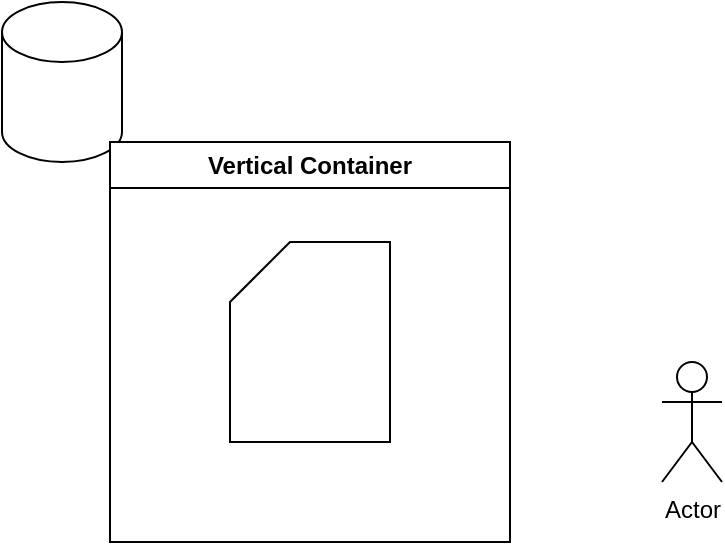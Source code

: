 <mxfile version="26.0.7">
  <diagram name="Página-1" id="zJhYZdx6QAPMmipg2DAe">
    <mxGraphModel dx="1224" dy="650" grid="1" gridSize="10" guides="1" tooltips="1" connect="1" arrows="1" fold="1" page="1" pageScale="1" pageWidth="827" pageHeight="1169" math="0" shadow="0">
      <root>
        <mxCell id="0" />
        <mxCell id="1" parent="0" />
        <mxCell id="rVsBkg8KQ-rNvBP4SJUc-1" value="" style="shape=cylinder3;whiteSpace=wrap;html=1;boundedLbl=1;backgroundOutline=1;size=15;" vertex="1" parent="1">
          <mxGeometry x="160" y="130" width="60" height="80" as="geometry" />
        </mxCell>
        <mxCell id="rVsBkg8KQ-rNvBP4SJUc-3" value="Vertical Container" style="swimlane;whiteSpace=wrap;html=1;" vertex="1" parent="1">
          <mxGeometry x="214" y="200" width="200" height="200" as="geometry" />
        </mxCell>
        <mxCell id="rVsBkg8KQ-rNvBP4SJUc-2" value="" style="shape=card;whiteSpace=wrap;html=1;" vertex="1" parent="rVsBkg8KQ-rNvBP4SJUc-3">
          <mxGeometry x="60" y="50" width="80" height="100" as="geometry" />
        </mxCell>
        <mxCell id="rVsBkg8KQ-rNvBP4SJUc-4" value="Actor" style="shape=umlActor;verticalLabelPosition=bottom;verticalAlign=top;html=1;outlineConnect=0;" vertex="1" parent="1">
          <mxGeometry x="490" y="310" width="30" height="60" as="geometry" />
        </mxCell>
      </root>
    </mxGraphModel>
  </diagram>
</mxfile>
